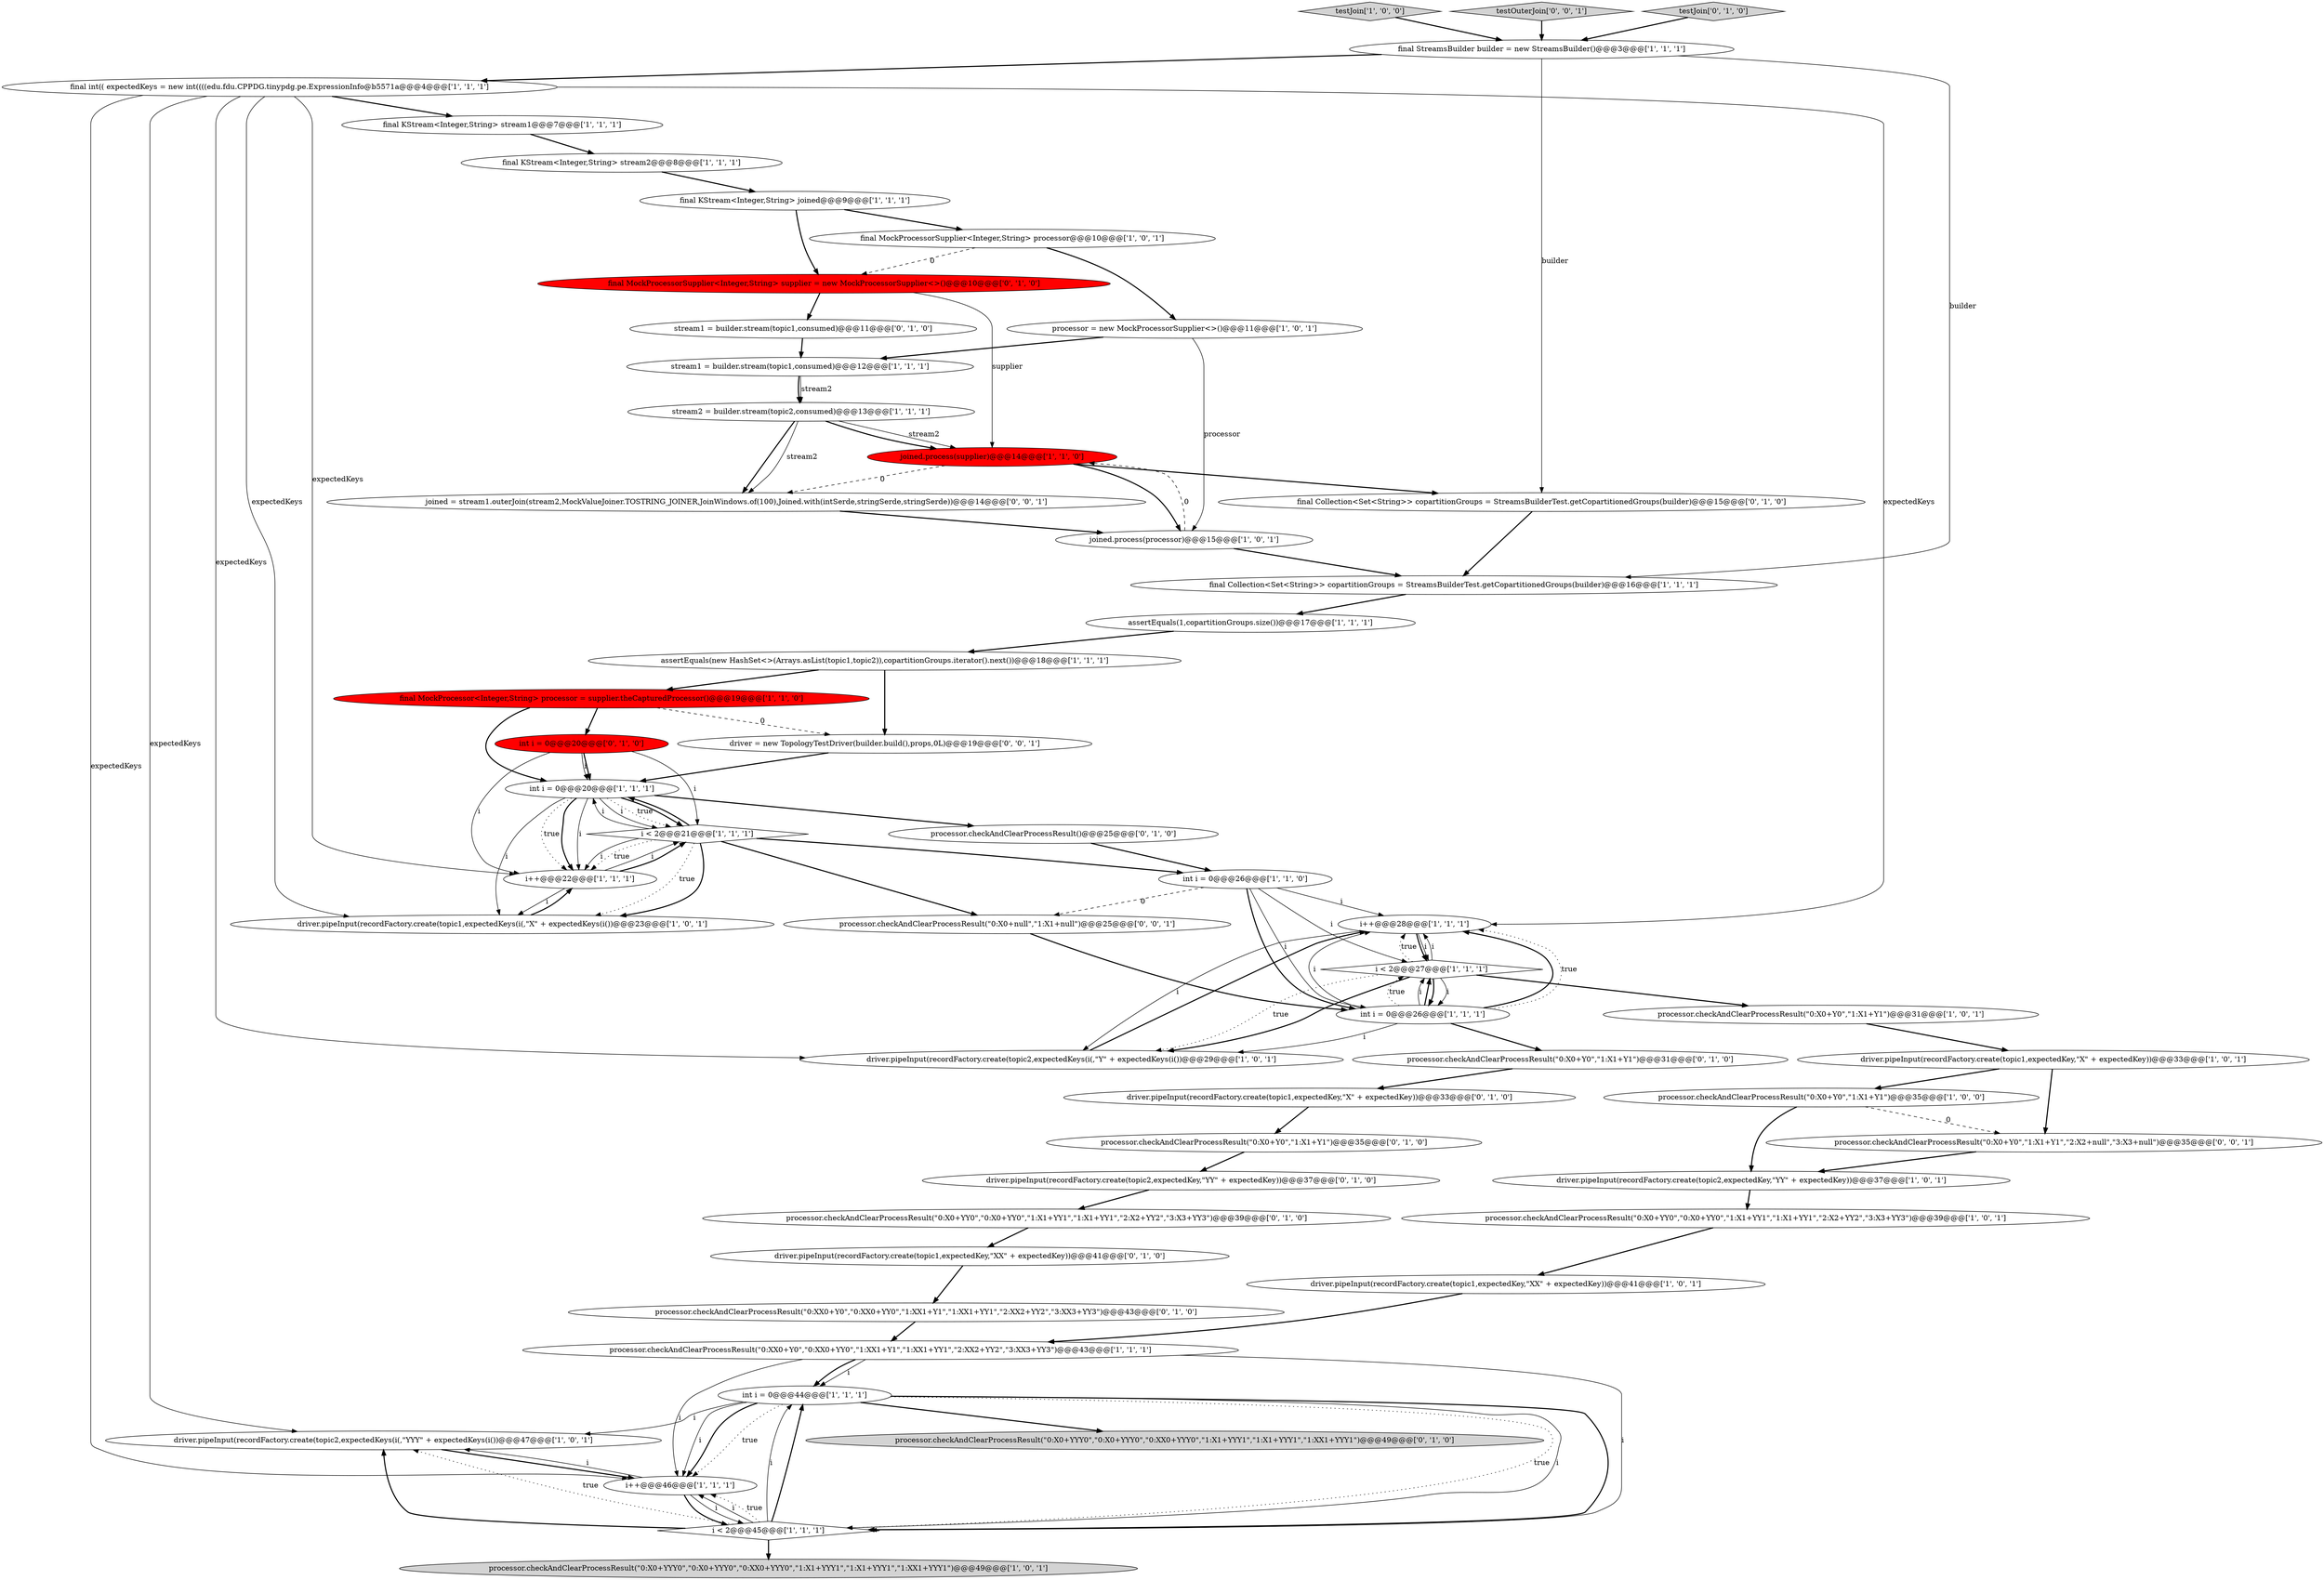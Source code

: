 digraph {
35 [style = filled, label = "processor.checkAndClearProcessResult(\"0:X0+Y0\",\"1:X1+Y1\")@@@35@@@['1', '0', '0']", fillcolor = white, shape = ellipse image = "AAA0AAABBB1BBB"];
43 [style = filled, label = "final MockProcessorSupplier<Integer,String> supplier = new MockProcessorSupplier<>()@@@10@@@['0', '1', '0']", fillcolor = red, shape = ellipse image = "AAA1AAABBB2BBB"];
52 [style = filled, label = "processor.checkAndClearProcessResult(\"0:X0+null\",\"1:X1+null\")@@@25@@@['0', '0', '1']", fillcolor = white, shape = ellipse image = "AAA0AAABBB3BBB"];
34 [style = filled, label = "processor.checkAndClearProcessResult(\"0:X0+Y0\",\"1:X1+Y1\")@@@31@@@['1', '0', '1']", fillcolor = white, shape = ellipse image = "AAA0AAABBB1BBB"];
7 [style = filled, label = "testJoin['1', '0', '0']", fillcolor = lightgray, shape = diamond image = "AAA0AAABBB1BBB"];
53 [style = filled, label = "testOuterJoin['0', '0', '1']", fillcolor = lightgray, shape = diamond image = "AAA0AAABBB3BBB"];
39 [style = filled, label = "driver.pipeInput(recordFactory.create(topic1,expectedKey,\"X\" + expectedKey))@@@33@@@['0', '1', '0']", fillcolor = white, shape = ellipse image = "AAA0AAABBB2BBB"];
54 [style = filled, label = "driver = new TopologyTestDriver(builder.build(),props,0L)@@@19@@@['0', '0', '1']", fillcolor = white, shape = ellipse image = "AAA0AAABBB3BBB"];
20 [style = filled, label = "int i = 0@@@44@@@['1', '1', '1']", fillcolor = white, shape = ellipse image = "AAA0AAABBB1BBB"];
55 [style = filled, label = "processor.checkAndClearProcessResult(\"0:X0+Y0\",\"1:X1+Y1\",\"2:X2+null\",\"3:X3+null\")@@@35@@@['0', '0', '1']", fillcolor = white, shape = ellipse image = "AAA0AAABBB3BBB"];
6 [style = filled, label = "processor.checkAndClearProcessResult(\"0:XX0+Y0\",\"0:XX0+YY0\",\"1:XX1+Y1\",\"1:XX1+YY1\",\"2:XX2+YY2\",\"3:XX3+YY3\")@@@43@@@['1', '1', '1']", fillcolor = white, shape = ellipse image = "AAA0AAABBB1BBB"];
16 [style = filled, label = "final KStream<Integer,String> joined@@@9@@@['1', '1', '1']", fillcolor = white, shape = ellipse image = "AAA0AAABBB1BBB"];
26 [style = filled, label = "final MockProcessorSupplier<Integer,String> processor@@@10@@@['1', '0', '1']", fillcolor = white, shape = ellipse image = "AAA0AAABBB1BBB"];
27 [style = filled, label = "assertEquals(new HashSet<>(Arrays.asList(topic1,topic2)),copartitionGroups.iterator().next())@@@18@@@['1', '1', '1']", fillcolor = white, shape = ellipse image = "AAA0AAABBB1BBB"];
28 [style = filled, label = "driver.pipeInput(recordFactory.create(topic2,expectedKey,\"YY\" + expectedKey))@@@37@@@['1', '0', '1']", fillcolor = white, shape = ellipse image = "AAA0AAABBB1BBB"];
23 [style = filled, label = "driver.pipeInput(recordFactory.create(topic2,expectedKeys(i(,\"YYY\" + expectedKeys(i())@@@47@@@['1', '0', '1']", fillcolor = white, shape = ellipse image = "AAA0AAABBB1BBB"];
47 [style = filled, label = "testJoin['0', '1', '0']", fillcolor = lightgray, shape = diamond image = "AAA0AAABBB2BBB"];
42 [style = filled, label = "int i = 0@@@20@@@['0', '1', '0']", fillcolor = red, shape = ellipse image = "AAA1AAABBB2BBB"];
13 [style = filled, label = "joined.process(processor)@@@15@@@['1', '0', '1']", fillcolor = white, shape = ellipse image = "AAA0AAABBB1BBB"];
17 [style = filled, label = "i++@@@28@@@['1', '1', '1']", fillcolor = white, shape = ellipse image = "AAA0AAABBB1BBB"];
50 [style = filled, label = "processor.checkAndClearProcessResult(\"0:X0+Y0\",\"1:X1+Y1\")@@@35@@@['0', '1', '0']", fillcolor = white, shape = ellipse image = "AAA0AAABBB2BBB"];
51 [style = filled, label = "joined = stream1.outerJoin(stream2,MockValueJoiner.TOSTRING_JOINER,JoinWindows.of(100),Joined.with(intSerde,stringSerde,stringSerde))@@@14@@@['0', '0', '1']", fillcolor = white, shape = ellipse image = "AAA0AAABBB3BBB"];
30 [style = filled, label = "int i = 0@@@20@@@['1', '1', '1']", fillcolor = white, shape = ellipse image = "AAA0AAABBB1BBB"];
41 [style = filled, label = "driver.pipeInput(recordFactory.create(topic1,expectedKey,\"XX\" + expectedKey))@@@41@@@['0', '1', '0']", fillcolor = white, shape = ellipse image = "AAA0AAABBB2BBB"];
1 [style = filled, label = "final KStream<Integer,String> stream2@@@8@@@['1', '1', '1']", fillcolor = white, shape = ellipse image = "AAA0AAABBB1BBB"];
38 [style = filled, label = "processor.checkAndClearProcessResult(\"0:XX0+Y0\",\"0:XX0+YY0\",\"1:XX1+Y1\",\"1:XX1+YY1\",\"2:XX2+YY2\",\"3:XX3+YY3\")@@@43@@@['0', '1', '0']", fillcolor = white, shape = ellipse image = "AAA0AAABBB2BBB"];
24 [style = filled, label = "stream1 = builder.stream(topic1,consumed)@@@12@@@['1', '1', '1']", fillcolor = white, shape = ellipse image = "AAA0AAABBB1BBB"];
11 [style = filled, label = "int i = 0@@@26@@@['1', '1', '1']", fillcolor = white, shape = ellipse image = "AAA0AAABBB1BBB"];
15 [style = filled, label = "final MockProcessor<Integer,String> processor = supplier.theCapturedProcessor()@@@19@@@['1', '1', '0']", fillcolor = red, shape = ellipse image = "AAA1AAABBB1BBB"];
18 [style = filled, label = "driver.pipeInput(recordFactory.create(topic1,expectedKey,\"X\" + expectedKey))@@@33@@@['1', '0', '1']", fillcolor = white, shape = ellipse image = "AAA0AAABBB1BBB"];
32 [style = filled, label = "processor = new MockProcessorSupplier<>()@@@11@@@['1', '0', '1']", fillcolor = white, shape = ellipse image = "AAA0AAABBB1BBB"];
40 [style = filled, label = "processor.checkAndClearProcessResult(\"0:X0+YY0\",\"0:X0+YY0\",\"1:X1+YY1\",\"1:X1+YY1\",\"2:X2+YY2\",\"3:X3+YY3\")@@@39@@@['0', '1', '0']", fillcolor = white, shape = ellipse image = "AAA0AAABBB2BBB"];
14 [style = filled, label = "final Collection<Set<String>> copartitionGroups = StreamsBuilderTest.getCopartitionedGroups(builder)@@@16@@@['1', '1', '1']", fillcolor = white, shape = ellipse image = "AAA0AAABBB1BBB"];
31 [style = filled, label = "final KStream<Integer,String> stream1@@@7@@@['1', '1', '1']", fillcolor = white, shape = ellipse image = "AAA0AAABBB1BBB"];
22 [style = filled, label = "final int(( expectedKeys = new int((((edu.fdu.CPPDG.tinypdg.pe.ExpressionInfo@b5571a@@@4@@@['1', '1', '1']", fillcolor = white, shape = ellipse image = "AAA0AAABBB1BBB"];
46 [style = filled, label = "processor.checkAndClearProcessResult(\"0:X0+Y0\",\"1:X1+Y1\")@@@31@@@['0', '1', '0']", fillcolor = white, shape = ellipse image = "AAA0AAABBB2BBB"];
9 [style = filled, label = "i < 2@@@21@@@['1', '1', '1']", fillcolor = white, shape = diamond image = "AAA0AAABBB1BBB"];
49 [style = filled, label = "processor.checkAndClearProcessResult()@@@25@@@['0', '1', '0']", fillcolor = white, shape = ellipse image = "AAA0AAABBB2BBB"];
29 [style = filled, label = "driver.pipeInput(recordFactory.create(topic2,expectedKeys(i(,\"Y\" + expectedKeys(i())@@@29@@@['1', '0', '1']", fillcolor = white, shape = ellipse image = "AAA0AAABBB1BBB"];
4 [style = filled, label = "final StreamsBuilder builder = new StreamsBuilder()@@@3@@@['1', '1', '1']", fillcolor = white, shape = ellipse image = "AAA0AAABBB1BBB"];
0 [style = filled, label = "processor.checkAndClearProcessResult(\"0:X0+YY0\",\"0:X0+YY0\",\"1:X1+YY1\",\"1:X1+YY1\",\"2:X2+YY2\",\"3:X3+YY3\")@@@39@@@['1', '0', '1']", fillcolor = white, shape = ellipse image = "AAA0AAABBB1BBB"];
25 [style = filled, label = "stream2 = builder.stream(topic2,consumed)@@@13@@@['1', '1', '1']", fillcolor = white, shape = ellipse image = "AAA0AAABBB1BBB"];
45 [style = filled, label = "driver.pipeInput(recordFactory.create(topic2,expectedKey,\"YY\" + expectedKey))@@@37@@@['0', '1', '0']", fillcolor = white, shape = ellipse image = "AAA0AAABBB2BBB"];
8 [style = filled, label = "assertEquals(1,copartitionGroups.size())@@@17@@@['1', '1', '1']", fillcolor = white, shape = ellipse image = "AAA0AAABBB1BBB"];
48 [style = filled, label = "final Collection<Set<String>> copartitionGroups = StreamsBuilderTest.getCopartitionedGroups(builder)@@@15@@@['0', '1', '0']", fillcolor = white, shape = ellipse image = "AAA0AAABBB2BBB"];
44 [style = filled, label = "processor.checkAndClearProcessResult(\"0:X0+YYY0\",\"0:X0+YYY0\",\"0:XX0+YYY0\",\"1:X1+YYY1\",\"1:X1+YYY1\",\"1:XX1+YYY1\")@@@49@@@['0', '1', '0']", fillcolor = lightgray, shape = ellipse image = "AAA0AAABBB2BBB"];
10 [style = filled, label = "i++@@@22@@@['1', '1', '1']", fillcolor = white, shape = ellipse image = "AAA0AAABBB1BBB"];
5 [style = filled, label = "i < 2@@@27@@@['1', '1', '1']", fillcolor = white, shape = diamond image = "AAA0AAABBB1BBB"];
21 [style = filled, label = "processor.checkAndClearProcessResult(\"0:X0+YYY0\",\"0:X0+YYY0\",\"0:XX0+YYY0\",\"1:X1+YYY1\",\"1:X1+YYY1\",\"1:XX1+YYY1\")@@@49@@@['1', '0', '1']", fillcolor = lightgray, shape = ellipse image = "AAA0AAABBB1BBB"];
12 [style = filled, label = "joined.process(supplier)@@@14@@@['1', '1', '0']", fillcolor = red, shape = ellipse image = "AAA1AAABBB1BBB"];
37 [style = filled, label = "stream1 = builder.stream(topic1,consumed)@@@11@@@['0', '1', '0']", fillcolor = white, shape = ellipse image = "AAA0AAABBB2BBB"];
36 [style = filled, label = "driver.pipeInput(recordFactory.create(topic1,expectedKey,\"XX\" + expectedKey))@@@41@@@['1', '0', '1']", fillcolor = white, shape = ellipse image = "AAA0AAABBB1BBB"];
19 [style = filled, label = "i++@@@46@@@['1', '1', '1']", fillcolor = white, shape = ellipse image = "AAA0AAABBB1BBB"];
33 [style = filled, label = "driver.pipeInput(recordFactory.create(topic1,expectedKeys(i(,\"X\" + expectedKeys(i())@@@23@@@['1', '0', '1']", fillcolor = white, shape = ellipse image = "AAA0AAABBB1BBB"];
3 [style = filled, label = "i < 2@@@45@@@['1', '1', '1']", fillcolor = white, shape = diamond image = "AAA0AAABBB1BBB"];
2 [style = filled, label = "int i = 0@@@26@@@['1', '1', '0']", fillcolor = white, shape = ellipse image = "AAA0AAABBB1BBB"];
9->30 [style = solid, label="i"];
18->55 [style = bold, label=""];
11->17 [style = solid, label="i"];
15->54 [style = dashed, label="0"];
34->18 [style = bold, label=""];
31->1 [style = bold, label=""];
11->46 [style = bold, label=""];
30->49 [style = bold, label=""];
22->23 [style = solid, label="expectedKeys"];
26->43 [style = dashed, label="0"];
27->15 [style = bold, label=""];
9->10 [style = solid, label="i"];
5->34 [style = bold, label=""];
28->0 [style = bold, label=""];
22->10 [style = solid, label="expectedKeys"];
50->45 [style = bold, label=""];
3->20 [style = solid, label="i"];
10->33 [style = solid, label="i"];
16->43 [style = bold, label=""];
18->35 [style = bold, label=""];
5->29 [style = dotted, label="true"];
9->52 [style = bold, label=""];
8->27 [style = bold, label=""];
13->14 [style = bold, label=""];
19->3 [style = bold, label=""];
25->51 [style = bold, label=""];
39->50 [style = bold, label=""];
36->6 [style = bold, label=""];
5->29 [style = bold, label=""];
9->33 [style = dotted, label="true"];
17->5 [style = bold, label=""];
26->32 [style = bold, label=""];
42->10 [style = solid, label="i"];
9->33 [style = bold, label=""];
9->2 [style = bold, label=""];
6->19 [style = solid, label="i"];
19->3 [style = solid, label="i"];
16->26 [style = bold, label=""];
11->5 [style = dotted, label="true"];
30->33 [style = solid, label="i"];
20->3 [style = bold, label=""];
12->48 [style = bold, label=""];
46->39 [style = bold, label=""];
5->11 [style = solid, label="i"];
20->19 [style = solid, label="i"];
43->12 [style = solid, label="supplier"];
11->5 [style = solid, label="i"];
4->48 [style = solid, label="builder"];
0->36 [style = bold, label=""];
38->6 [style = bold, label=""];
17->5 [style = solid, label="i"];
32->13 [style = solid, label="processor"];
35->28 [style = bold, label=""];
17->29 [style = solid, label="i"];
3->23 [style = bold, label=""];
30->9 [style = solid, label="i"];
20->23 [style = solid, label="i"];
1->16 [style = bold, label=""];
30->10 [style = bold, label=""];
27->54 [style = bold, label=""];
20->3 [style = dotted, label="true"];
11->17 [style = bold, label=""];
30->9 [style = dotted, label="true"];
41->38 [style = bold, label=""];
10->9 [style = solid, label="i"];
14->8 [style = bold, label=""];
5->11 [style = bold, label=""];
13->12 [style = dashed, label="0"];
2->17 [style = solid, label="i"];
20->19 [style = bold, label=""];
30->10 [style = solid, label="i"];
9->10 [style = dotted, label="true"];
4->22 [style = bold, label=""];
2->5 [style = solid, label="i"];
4->14 [style = solid, label="builder"];
24->25 [style = solid, label="stream2"];
3->23 [style = dotted, label="true"];
35->55 [style = dashed, label="0"];
29->17 [style = bold, label=""];
6->20 [style = solid, label="i"];
37->24 [style = bold, label=""];
42->9 [style = solid, label="i"];
20->3 [style = solid, label="i"];
25->12 [style = solid, label="stream2"];
30->10 [style = dotted, label="true"];
3->19 [style = solid, label="i"];
48->14 [style = bold, label=""];
11->17 [style = dotted, label="true"];
30->9 [style = bold, label=""];
7->4 [style = bold, label=""];
51->13 [style = bold, label=""];
5->17 [style = solid, label="i"];
6->20 [style = bold, label=""];
12->13 [style = bold, label=""];
11->5 [style = bold, label=""];
2->11 [style = solid, label="i"];
24->25 [style = bold, label=""];
23->19 [style = bold, label=""];
49->2 [style = bold, label=""];
3->21 [style = bold, label=""];
10->9 [style = bold, label=""];
20->19 [style = dotted, label="true"];
2->11 [style = bold, label=""];
6->3 [style = solid, label="i"];
25->51 [style = solid, label="stream2"];
45->40 [style = bold, label=""];
19->23 [style = solid, label="i"];
52->11 [style = bold, label=""];
5->17 [style = dotted, label="true"];
22->33 [style = solid, label="expectedKeys"];
12->51 [style = dashed, label="0"];
22->31 [style = bold, label=""];
54->30 [style = bold, label=""];
22->17 [style = solid, label="expectedKeys"];
33->10 [style = bold, label=""];
9->30 [style = bold, label=""];
11->29 [style = solid, label="i"];
15->30 [style = bold, label=""];
43->37 [style = bold, label=""];
2->52 [style = dashed, label="0"];
20->44 [style = bold, label=""];
22->19 [style = solid, label="expectedKeys"];
3->20 [style = bold, label=""];
3->19 [style = dotted, label="true"];
15->42 [style = bold, label=""];
25->12 [style = bold, label=""];
42->30 [style = bold, label=""];
42->30 [style = solid, label="i"];
22->29 [style = solid, label="expectedKeys"];
40->41 [style = bold, label=""];
53->4 [style = bold, label=""];
32->24 [style = bold, label=""];
55->28 [style = bold, label=""];
47->4 [style = bold, label=""];
}
